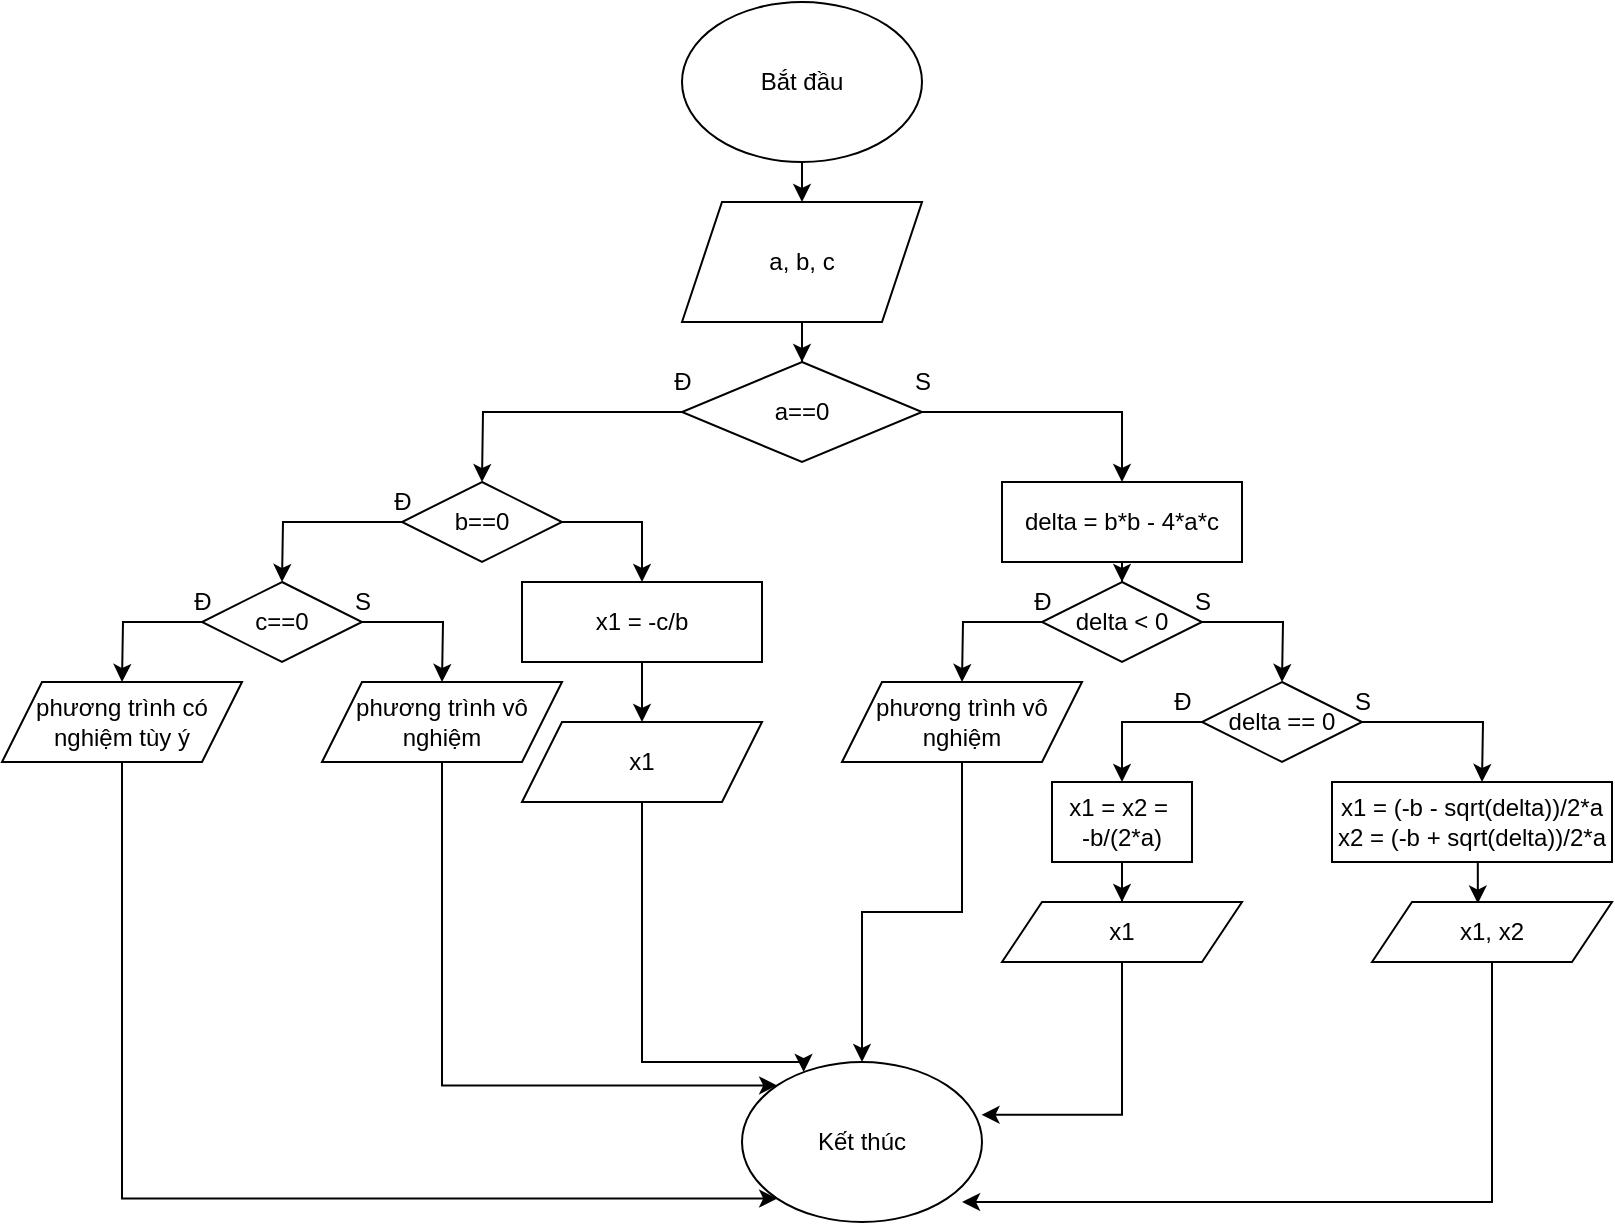 <mxfile version="20.5.0" type="device" pages="8"><diagram id="_1W1f_T6EC3sWQVDXOqD" name="Bài 1"><mxGraphModel dx="1164" dy="512" grid="1" gridSize="10" guides="1" tooltips="1" connect="1" arrows="1" fold="1" page="1" pageScale="1" pageWidth="827" pageHeight="1169" math="0" shadow="0"><root><mxCell id="0"/><mxCell id="1" parent="0"/><mxCell id="drYImadJXK8aubgXjdMp-4" value="" style="edgeStyle=orthogonalEdgeStyle;rounded=0;orthogonalLoop=1;jettySize=auto;html=1;exitX=0.5;exitY=0;exitDx=0;exitDy=0;" parent="1" source="drYImadJXK8aubgXjdMp-5" edge="1"><mxGeometry relative="1" as="geometry"><mxPoint x="400" y="180" as="targetPoint"/><Array as="points"><mxPoint x="400" y="180"/><mxPoint x="490" y="180"/></Array></mxGeometry></mxCell><mxCell id="drYImadJXK8aubgXjdMp-10" style="edgeStyle=orthogonalEdgeStyle;rounded=0;orthogonalLoop=1;jettySize=auto;html=1;exitX=0.5;exitY=1;exitDx=0;exitDy=0;entryX=0.5;entryY=0;entryDx=0;entryDy=0;" parent="1" source="drYImadJXK8aubgXjdMp-2" target="drYImadJXK8aubgXjdMp-5" edge="1"><mxGeometry relative="1" as="geometry"/></mxCell><mxCell id="drYImadJXK8aubgXjdMp-2" value="Bắt đầu" style="ellipse;whiteSpace=wrap;html=1;" parent="1" vertex="1"><mxGeometry x="340" y="80" width="120" height="80" as="geometry"/></mxCell><mxCell id="drYImadJXK8aubgXjdMp-7" value="" style="edgeStyle=orthogonalEdgeStyle;rounded=0;orthogonalLoop=1;jettySize=auto;html=1;" parent="1" source="drYImadJXK8aubgXjdMp-5" target="drYImadJXK8aubgXjdMp-6" edge="1"><mxGeometry relative="1" as="geometry"/></mxCell><mxCell id="drYImadJXK8aubgXjdMp-5" value="a, b, c" style="shape=parallelogram;perimeter=parallelogramPerimeter;whiteSpace=wrap;html=1;fixedSize=1;" parent="1" vertex="1"><mxGeometry x="340" y="180" width="120" height="60" as="geometry"/></mxCell><mxCell id="drYImadJXK8aubgXjdMp-9" value="" style="edgeStyle=orthogonalEdgeStyle;rounded=0;orthogonalLoop=1;jettySize=auto;html=1;" parent="1" source="drYImadJXK8aubgXjdMp-6" edge="1"><mxGeometry relative="1" as="geometry"><mxPoint x="240" y="320" as="targetPoint"/></mxGeometry></mxCell><mxCell id="drYImadJXK8aubgXjdMp-29" style="edgeStyle=orthogonalEdgeStyle;rounded=0;orthogonalLoop=1;jettySize=auto;html=1;" parent="1" source="drYImadJXK8aubgXjdMp-6" edge="1"><mxGeometry relative="1" as="geometry"><mxPoint x="560" y="320" as="targetPoint"/><Array as="points"><mxPoint x="560" y="285"/><mxPoint x="560" y="285"/></Array></mxGeometry></mxCell><mxCell id="drYImadJXK8aubgXjdMp-6" value="a==0" style="rhombus;whiteSpace=wrap;html=1;" parent="1" vertex="1"><mxGeometry x="340" y="260" width="120" height="50" as="geometry"/></mxCell><mxCell id="drYImadJXK8aubgXjdMp-11" value="Đ" style="text;html=1;align=center;verticalAlign=middle;resizable=0;points=[];autosize=1;strokeColor=none;fillColor=none;" parent="1" vertex="1"><mxGeometry x="325" y="255" width="30" height="30" as="geometry"/></mxCell><mxCell id="drYImadJXK8aubgXjdMp-13" style="edgeStyle=orthogonalEdgeStyle;rounded=0;orthogonalLoop=1;jettySize=auto;html=1;" parent="1" source="drYImadJXK8aubgXjdMp-12" edge="1"><mxGeometry relative="1" as="geometry"><mxPoint x="140" y="370" as="targetPoint"/></mxGeometry></mxCell><mxCell id="drYImadJXK8aubgXjdMp-25" style="edgeStyle=orthogonalEdgeStyle;rounded=0;orthogonalLoop=1;jettySize=auto;html=1;exitX=1;exitY=0.5;exitDx=0;exitDy=0;" parent="1" source="drYImadJXK8aubgXjdMp-12" edge="1"><mxGeometry relative="1" as="geometry"><mxPoint x="320" y="370" as="targetPoint"/><Array as="points"><mxPoint x="320" y="340"/></Array></mxGeometry></mxCell><mxCell id="drYImadJXK8aubgXjdMp-12" value="b==0" style="rhombus;whiteSpace=wrap;html=1;" parent="1" vertex="1"><mxGeometry x="200" y="320" width="80" height="40" as="geometry"/></mxCell><mxCell id="drYImadJXK8aubgXjdMp-15" style="edgeStyle=orthogonalEdgeStyle;rounded=0;orthogonalLoop=1;jettySize=auto;html=1;entryX=0.5;entryY=1;entryDx=0;entryDy=0;exitX=0.5;exitY=1;exitDx=0;exitDy=0;" parent="1" source="drYImadJXK8aubgXjdMp-14" target="drYImadJXK8aubgXjdMp-14" edge="1"><mxGeometry relative="1" as="geometry"><mxPoint x="60" y="420" as="targetPoint"/><Array as="points"/></mxGeometry></mxCell><mxCell id="drYImadJXK8aubgXjdMp-17" style="edgeStyle=orthogonalEdgeStyle;rounded=0;orthogonalLoop=1;jettySize=auto;html=1;" parent="1" source="drYImadJXK8aubgXjdMp-14" edge="1"><mxGeometry relative="1" as="geometry"><mxPoint x="60" y="420" as="targetPoint"/></mxGeometry></mxCell><mxCell id="drYImadJXK8aubgXjdMp-22" style="edgeStyle=orthogonalEdgeStyle;rounded=0;orthogonalLoop=1;jettySize=auto;html=1;exitX=1;exitY=0.5;exitDx=0;exitDy=0;" parent="1" source="drYImadJXK8aubgXjdMp-14" edge="1"><mxGeometry relative="1" as="geometry"><mxPoint x="220" y="420" as="targetPoint"/></mxGeometry></mxCell><mxCell id="drYImadJXK8aubgXjdMp-14" value="c==0" style="rhombus;whiteSpace=wrap;html=1;" parent="1" vertex="1"><mxGeometry x="100" y="370" width="80" height="40" as="geometry"/></mxCell><mxCell id="drYImadJXK8aubgXjdMp-18" value="" style="edgeStyle=orthogonalEdgeStyle;rounded=0;orthogonalLoop=1;jettySize=auto;html=1;" parent="1" target="drYImadJXK8aubgXjdMp-14" edge="1"><mxGeometry relative="1" as="geometry"><mxPoint x="140" y="410" as="sourcePoint"/><Array as="points"><mxPoint x="140" y="410"/><mxPoint x="140" y="410"/></Array></mxGeometry></mxCell><mxCell id="drYImadJXK8aubgXjdMp-60" style="edgeStyle=orthogonalEdgeStyle;rounded=0;orthogonalLoop=1;jettySize=auto;html=1;entryX=0;entryY=1;entryDx=0;entryDy=0;" parent="1" source="drYImadJXK8aubgXjdMp-16" target="drYImadJXK8aubgXjdMp-57" edge="1"><mxGeometry relative="1" as="geometry"><mxPoint x="60" y="680" as="targetPoint"/><Array as="points"><mxPoint x="60" y="678"/></Array></mxGeometry></mxCell><mxCell id="drYImadJXK8aubgXjdMp-16" value="phương trình có nghiệm tùy ý" style="shape=parallelogram;perimeter=parallelogramPerimeter;whiteSpace=wrap;html=1;fixedSize=1;direction=west;" parent="1" vertex="1"><mxGeometry y="420" width="120" height="40" as="geometry"/></mxCell><mxCell id="drYImadJXK8aubgXjdMp-19" value="Đ" style="text;html=1;align=center;verticalAlign=middle;resizable=0;points=[];autosize=1;strokeColor=none;fillColor=none;" parent="1" vertex="1"><mxGeometry x="85" y="365" width="30" height="30" as="geometry"/></mxCell><mxCell id="drYImadJXK8aubgXjdMp-20" value="Đ" style="text;html=1;align=center;verticalAlign=middle;resizable=0;points=[];autosize=1;strokeColor=none;fillColor=none;" parent="1" vertex="1"><mxGeometry x="185" y="315" width="30" height="30" as="geometry"/></mxCell><mxCell id="drYImadJXK8aubgXjdMp-21" style="edgeStyle=orthogonalEdgeStyle;rounded=0;orthogonalLoop=1;jettySize=auto;html=1;exitX=0.5;exitY=0;exitDx=0;exitDy=0;" parent="1" source="drYImadJXK8aubgXjdMp-16" target="drYImadJXK8aubgXjdMp-16" edge="1"><mxGeometry relative="1" as="geometry"/></mxCell><mxCell id="drYImadJXK8aubgXjdMp-59" style="edgeStyle=orthogonalEdgeStyle;rounded=0;orthogonalLoop=1;jettySize=auto;html=1;entryX=0;entryY=0;entryDx=0;entryDy=0;" parent="1" source="drYImadJXK8aubgXjdMp-23" target="drYImadJXK8aubgXjdMp-57" edge="1"><mxGeometry relative="1" as="geometry"><mxPoint x="220" y="620" as="targetPoint"/><Array as="points"><mxPoint x="220" y="622"/></Array></mxGeometry></mxCell><mxCell id="drYImadJXK8aubgXjdMp-23" value="phương trình vô nghiệm" style="shape=parallelogram;perimeter=parallelogramPerimeter;whiteSpace=wrap;html=1;fixedSize=1;" parent="1" vertex="1"><mxGeometry x="160" y="420" width="120" height="40" as="geometry"/></mxCell><mxCell id="drYImadJXK8aubgXjdMp-24" value="S" style="text;html=1;align=center;verticalAlign=middle;resizable=0;points=[];autosize=1;strokeColor=none;fillColor=none;" parent="1" vertex="1"><mxGeometry x="165" y="365" width="30" height="30" as="geometry"/></mxCell><mxCell id="drYImadJXK8aubgXjdMp-27" style="edgeStyle=orthogonalEdgeStyle;rounded=0;orthogonalLoop=1;jettySize=auto;html=1;" parent="1" source="drYImadJXK8aubgXjdMp-26" edge="1"><mxGeometry relative="1" as="geometry"><mxPoint x="320" y="440" as="targetPoint"/></mxGeometry></mxCell><mxCell id="drYImadJXK8aubgXjdMp-26" value="x1 = -c/b" style="rounded=0;whiteSpace=wrap;html=1;" parent="1" vertex="1"><mxGeometry x="260" y="370" width="120" height="40" as="geometry"/></mxCell><mxCell id="drYImadJXK8aubgXjdMp-61" style="edgeStyle=orthogonalEdgeStyle;rounded=0;orthogonalLoop=1;jettySize=auto;html=1;entryX=0.257;entryY=0.062;entryDx=0;entryDy=0;entryPerimeter=0;" parent="1" source="drYImadJXK8aubgXjdMp-28" target="drYImadJXK8aubgXjdMp-57" edge="1"><mxGeometry relative="1" as="geometry"><mxPoint x="390" y="610" as="targetPoint"/><Array as="points"><mxPoint x="320" y="610"/><mxPoint x="401" y="610"/></Array></mxGeometry></mxCell><mxCell id="drYImadJXK8aubgXjdMp-28" value="x1" style="shape=parallelogram;perimeter=parallelogramPerimeter;whiteSpace=wrap;html=1;fixedSize=1;" parent="1" vertex="1"><mxGeometry x="260" y="440" width="120" height="40" as="geometry"/></mxCell><mxCell id="drYImadJXK8aubgXjdMp-32" style="edgeStyle=orthogonalEdgeStyle;rounded=0;orthogonalLoop=1;jettySize=auto;html=1;" parent="1" source="drYImadJXK8aubgXjdMp-31" target="drYImadJXK8aubgXjdMp-33" edge="1"><mxGeometry relative="1" as="geometry"><mxPoint x="560" y="380" as="targetPoint"/></mxGeometry></mxCell><mxCell id="drYImadJXK8aubgXjdMp-31" value="delta = b*b - 4*a*c" style="rounded=0;whiteSpace=wrap;html=1;" parent="1" vertex="1"><mxGeometry x="500" y="320" width="120" height="40" as="geometry"/></mxCell><mxCell id="drYImadJXK8aubgXjdMp-34" style="edgeStyle=orthogonalEdgeStyle;rounded=0;orthogonalLoop=1;jettySize=auto;html=1;" parent="1" source="drYImadJXK8aubgXjdMp-33" edge="1"><mxGeometry relative="1" as="geometry"><mxPoint x="480" y="420" as="targetPoint"/></mxGeometry></mxCell><mxCell id="drYImadJXK8aubgXjdMp-39" style="edgeStyle=orthogonalEdgeStyle;rounded=0;orthogonalLoop=1;jettySize=auto;html=1;" parent="1" source="drYImadJXK8aubgXjdMp-33" edge="1"><mxGeometry relative="1" as="geometry"><mxPoint x="640" y="420" as="targetPoint"/></mxGeometry></mxCell><mxCell id="drYImadJXK8aubgXjdMp-33" value="delta &amp;lt; 0" style="rhombus;whiteSpace=wrap;html=1;" parent="1" vertex="1"><mxGeometry x="520" y="370" width="80" height="40" as="geometry"/></mxCell><mxCell id="drYImadJXK8aubgXjdMp-36" value="S" style="text;html=1;align=center;verticalAlign=middle;resizable=0;points=[];autosize=1;strokeColor=none;fillColor=none;" parent="1" vertex="1"><mxGeometry x="445" y="255" width="30" height="30" as="geometry"/></mxCell><mxCell id="drYImadJXK8aubgXjdMp-37" value="Đ" style="text;html=1;align=center;verticalAlign=middle;resizable=0;points=[];autosize=1;strokeColor=none;fillColor=none;" parent="1" vertex="1"><mxGeometry x="505" y="365" width="30" height="30" as="geometry"/></mxCell><mxCell id="drYImadJXK8aubgXjdMp-62" style="edgeStyle=orthogonalEdgeStyle;rounded=0;orthogonalLoop=1;jettySize=auto;html=1;" parent="1" source="drYImadJXK8aubgXjdMp-38" target="drYImadJXK8aubgXjdMp-57" edge="1"><mxGeometry relative="1" as="geometry"/></mxCell><mxCell id="drYImadJXK8aubgXjdMp-38" value="phương trình vô nghiệm" style="shape=parallelogram;perimeter=parallelogramPerimeter;whiteSpace=wrap;html=1;fixedSize=1;" parent="1" vertex="1"><mxGeometry x="420" y="420" width="120" height="40" as="geometry"/></mxCell><mxCell id="drYImadJXK8aubgXjdMp-40" value="S" style="text;html=1;align=center;verticalAlign=middle;resizable=0;points=[];autosize=1;strokeColor=none;fillColor=none;" parent="1" vertex="1"><mxGeometry x="585" y="365" width="30" height="30" as="geometry"/></mxCell><mxCell id="drYImadJXK8aubgXjdMp-42" style="edgeStyle=orthogonalEdgeStyle;rounded=0;orthogonalLoop=1;jettySize=auto;html=1;" parent="1" source="drYImadJXK8aubgXjdMp-41" target="drYImadJXK8aubgXjdMp-44" edge="1"><mxGeometry relative="1" as="geometry"><mxPoint x="560" y="470" as="targetPoint"/></mxGeometry></mxCell><mxCell id="drYImadJXK8aubgXjdMp-45" style="edgeStyle=orthogonalEdgeStyle;rounded=0;orthogonalLoop=1;jettySize=auto;html=1;entryX=0.5;entryY=0;entryDx=0;entryDy=0;" parent="1" source="drYImadJXK8aubgXjdMp-41" edge="1"><mxGeometry relative="1" as="geometry"><mxPoint x="740" y="470" as="targetPoint"/></mxGeometry></mxCell><mxCell id="drYImadJXK8aubgXjdMp-41" value="delta == 0" style="rhombus;whiteSpace=wrap;html=1;" parent="1" vertex="1"><mxGeometry x="600" y="420" width="80" height="40" as="geometry"/></mxCell><mxCell id="drYImadJXK8aubgXjdMp-43" value="Đ" style="text;html=1;align=center;verticalAlign=middle;resizable=0;points=[];autosize=1;strokeColor=none;fillColor=none;" parent="1" vertex="1"><mxGeometry x="575" y="415" width="30" height="30" as="geometry"/></mxCell><mxCell id="drYImadJXK8aubgXjdMp-46" style="edgeStyle=orthogonalEdgeStyle;rounded=0;orthogonalLoop=1;jettySize=auto;html=1;" parent="1" source="drYImadJXK8aubgXjdMp-44" target="drYImadJXK8aubgXjdMp-47" edge="1"><mxGeometry relative="1" as="geometry"><mxPoint x="560" y="540" as="targetPoint"/></mxGeometry></mxCell><mxCell id="drYImadJXK8aubgXjdMp-44" value="&amp;nbsp; x1 = x2 =&amp;nbsp; &amp;nbsp; -b/(2*a)" style="rounded=0;whiteSpace=wrap;html=1;" parent="1" vertex="1"><mxGeometry x="525" y="470" width="70" height="40" as="geometry"/></mxCell><mxCell id="drYImadJXK8aubgXjdMp-63" style="edgeStyle=orthogonalEdgeStyle;rounded=0;orthogonalLoop=1;jettySize=auto;html=1;entryX=0.998;entryY=0.33;entryDx=0;entryDy=0;entryPerimeter=0;" parent="1" source="drYImadJXK8aubgXjdMp-47" target="drYImadJXK8aubgXjdMp-57" edge="1"><mxGeometry relative="1" as="geometry"><mxPoint x="560" y="660" as="targetPoint"/><Array as="points"><mxPoint x="560" y="636"/></Array></mxGeometry></mxCell><mxCell id="drYImadJXK8aubgXjdMp-47" value="x1" style="shape=parallelogram;perimeter=parallelogramPerimeter;whiteSpace=wrap;html=1;fixedSize=1;" parent="1" vertex="1"><mxGeometry x="500" y="530" width="120" height="30" as="geometry"/></mxCell><mxCell id="drYImadJXK8aubgXjdMp-48" value="S" style="text;html=1;align=center;verticalAlign=middle;resizable=0;points=[];autosize=1;strokeColor=none;fillColor=none;" parent="1" vertex="1"><mxGeometry x="665" y="415" width="30" height="30" as="geometry"/></mxCell><mxCell id="drYImadJXK8aubgXjdMp-56" style="edgeStyle=orthogonalEdgeStyle;rounded=0;orthogonalLoop=1;jettySize=auto;html=1;exitX=0.5;exitY=1;exitDx=0;exitDy=0;entryX=0.441;entryY=0.026;entryDx=0;entryDy=0;entryPerimeter=0;" parent="1" source="drYImadJXK8aubgXjdMp-51" target="drYImadJXK8aubgXjdMp-55" edge="1"><mxGeometry relative="1" as="geometry"/></mxCell><mxCell id="drYImadJXK8aubgXjdMp-51" value="x1 = (-b - sqrt(delta))/2*a&lt;br&gt;x2 = (-b + sqrt(delta))/2*a" style="rounded=0;whiteSpace=wrap;html=1;" parent="1" vertex="1"><mxGeometry x="665" y="470" width="140" height="40" as="geometry"/></mxCell><mxCell id="drYImadJXK8aubgXjdMp-64" style="edgeStyle=orthogonalEdgeStyle;rounded=0;orthogonalLoop=1;jettySize=auto;html=1;entryX=0.917;entryY=0.875;entryDx=0;entryDy=0;entryPerimeter=0;" parent="1" source="drYImadJXK8aubgXjdMp-55" target="drYImadJXK8aubgXjdMp-57" edge="1"><mxGeometry relative="1" as="geometry"><mxPoint x="745" y="700" as="targetPoint"/><Array as="points"><mxPoint x="745" y="680"/></Array></mxGeometry></mxCell><mxCell id="drYImadJXK8aubgXjdMp-55" value="x1, x2" style="shape=parallelogram;perimeter=parallelogramPerimeter;whiteSpace=wrap;html=1;fixedSize=1;" parent="1" vertex="1"><mxGeometry x="685" y="530" width="120" height="30" as="geometry"/></mxCell><mxCell id="drYImadJXK8aubgXjdMp-57" value="Kết thúc" style="ellipse;whiteSpace=wrap;html=1;" parent="1" vertex="1"><mxGeometry x="370" y="610" width="120" height="80" as="geometry"/></mxCell></root></mxGraphModel></diagram><diagram id="kiTk3RdpAhMxxXZhI-2L" name="Bài 2"><mxGraphModel dx="1225" dy="539" grid="1" gridSize="10" guides="1" tooltips="1" connect="1" arrows="1" fold="1" page="1" pageScale="1" pageWidth="827" pageHeight="1169" math="0" shadow="0"><root><mxCell id="0"/><mxCell id="1" parent="0"/><mxCell id="hl9ivEfNOOgn1-WUZAyS-1" style="edgeStyle=orthogonalEdgeStyle;rounded=0;orthogonalLoop=1;jettySize=auto;html=1;exitX=0.5;exitY=1;exitDx=0;exitDy=0;" edge="1" parent="1" source="ruPDOT2jrwg8UC2rGO15-1" target="hl9ivEfNOOgn1-WUZAyS-2"><mxGeometry relative="1" as="geometry"><mxPoint x="420" y="120" as="targetPoint"/></mxGeometry></mxCell><mxCell id="ruPDOT2jrwg8UC2rGO15-1" value="Bắt đầu" style="ellipse;whiteSpace=wrap;html=1;" vertex="1" parent="1"><mxGeometry x="360" width="120" height="80" as="geometry"/></mxCell><mxCell id="L5WTyAcNv7pHoPlj5f1m-2" style="edgeStyle=orthogonalEdgeStyle;rounded=0;orthogonalLoop=1;jettySize=auto;html=1;exitX=0.5;exitY=1;exitDx=0;exitDy=0;entryX=0.5;entryY=0;entryDx=0;entryDy=0;" edge="1" parent="1" source="hl9ivEfNOOgn1-WUZAyS-2" target="L5WTyAcNv7pHoPlj5f1m-1"><mxGeometry relative="1" as="geometry"/></mxCell><mxCell id="hl9ivEfNOOgn1-WUZAyS-2" value="n" style="shape=parallelogram;perimeter=parallelogramPerimeter;whiteSpace=wrap;html=1;fixedSize=1;" vertex="1" parent="1"><mxGeometry x="360" y="100" width="120" height="40" as="geometry"/></mxCell><mxCell id="L5WTyAcNv7pHoPlj5f1m-5" style="edgeStyle=orthogonalEdgeStyle;rounded=0;orthogonalLoop=1;jettySize=auto;html=1;exitX=0.5;exitY=1;exitDx=0;exitDy=0;entryX=0.5;entryY=0;entryDx=0;entryDy=0;" edge="1" parent="1" source="L5WTyAcNv7pHoPlj5f1m-1" target="L5WTyAcNv7pHoPlj5f1m-4"><mxGeometry relative="1" as="geometry"/></mxCell><mxCell id="L5WTyAcNv7pHoPlj5f1m-1" value="sum = 0" style="rounded=0;whiteSpace=wrap;html=1;" vertex="1" parent="1"><mxGeometry x="360" y="160" width="120" height="40" as="geometry"/></mxCell><mxCell id="L5WTyAcNv7pHoPlj5f1m-3" style="edgeStyle=orthogonalEdgeStyle;rounded=0;orthogonalLoop=1;jettySize=auto;html=1;exitX=0.5;exitY=1;exitDx=0;exitDy=0;" edge="1" parent="1" source="L5WTyAcNv7pHoPlj5f1m-1" target="L5WTyAcNv7pHoPlj5f1m-1"><mxGeometry relative="1" as="geometry"/></mxCell><mxCell id="L5WTyAcNv7pHoPlj5f1m-7" style="edgeStyle=orthogonalEdgeStyle;rounded=0;orthogonalLoop=1;jettySize=auto;html=1;exitX=0.5;exitY=1;exitDx=0;exitDy=0;entryX=0.5;entryY=0;entryDx=0;entryDy=0;" edge="1" parent="1" source="L5WTyAcNv7pHoPlj5f1m-4" target="L5WTyAcNv7pHoPlj5f1m-6"><mxGeometry relative="1" as="geometry"/></mxCell><mxCell id="L5WTyAcNv7pHoPlj5f1m-4" value="i = 1" style="rounded=0;whiteSpace=wrap;html=1;" vertex="1" parent="1"><mxGeometry x="360" y="220" width="120" height="40" as="geometry"/></mxCell><mxCell id="L5WTyAcNv7pHoPlj5f1m-9" style="edgeStyle=orthogonalEdgeStyle;rounded=0;orthogonalLoop=1;jettySize=auto;html=1;exitX=0.5;exitY=1;exitDx=0;exitDy=0;" edge="1" parent="1" source="L5WTyAcNv7pHoPlj5f1m-6" target="L5WTyAcNv7pHoPlj5f1m-8"><mxGeometry relative="1" as="geometry"/></mxCell><mxCell id="L5WTyAcNv7pHoPlj5f1m-15" style="edgeStyle=orthogonalEdgeStyle;rounded=0;orthogonalLoop=1;jettySize=auto;html=1;exitX=1;exitY=0.5;exitDx=0;exitDy=0;" edge="1" parent="1" source="L5WTyAcNv7pHoPlj5f1m-6" target="L5WTyAcNv7pHoPlj5f1m-16"><mxGeometry relative="1" as="geometry"><mxPoint x="560" y="320" as="targetPoint"/></mxGeometry></mxCell><mxCell id="L5WTyAcNv7pHoPlj5f1m-6" value="i &amp;lt;= n" style="rhombus;whiteSpace=wrap;html=1;" vertex="1" parent="1"><mxGeometry x="360" y="290" width="120" height="60" as="geometry"/></mxCell><mxCell id="L5WTyAcNv7pHoPlj5f1m-11" style="edgeStyle=orthogonalEdgeStyle;rounded=0;orthogonalLoop=1;jettySize=auto;html=1;exitX=0.5;exitY=1;exitDx=0;exitDy=0;entryX=0.5;entryY=0;entryDx=0;entryDy=0;" edge="1" parent="1" source="L5WTyAcNv7pHoPlj5f1m-8" target="L5WTyAcNv7pHoPlj5f1m-10"><mxGeometry relative="1" as="geometry"/></mxCell><mxCell id="L5WTyAcNv7pHoPlj5f1m-12" style="edgeStyle=orthogonalEdgeStyle;rounded=0;orthogonalLoop=1;jettySize=auto;html=1;exitX=0;exitY=0.5;exitDx=0;exitDy=0;" edge="1" parent="1" source="L5WTyAcNv7pHoPlj5f1m-8"><mxGeometry relative="1" as="geometry"><mxPoint x="420" y="280" as="targetPoint"/><Array as="points"><mxPoint x="320" y="400"/></Array></mxGeometry></mxCell><mxCell id="L5WTyAcNv7pHoPlj5f1m-8" value="i = i + 1" style="rounded=0;whiteSpace=wrap;html=1;" vertex="1" parent="1"><mxGeometry x="360" y="380" width="120" height="40" as="geometry"/></mxCell><mxCell id="L5WTyAcNv7pHoPlj5f1m-14" style="edgeStyle=orthogonalEdgeStyle;rounded=0;orthogonalLoop=1;jettySize=auto;html=1;exitX=0;exitY=0.5;exitDx=0;exitDy=0;" edge="1" parent="1" source="L5WTyAcNv7pHoPlj5f1m-10"><mxGeometry relative="1" as="geometry"><mxPoint x="420" y="270" as="targetPoint"/><Array as="points"><mxPoint x="300" y="460"/></Array></mxGeometry></mxCell><mxCell id="L5WTyAcNv7pHoPlj5f1m-10" value="sum = sum + i" style="rounded=0;whiteSpace=wrap;html=1;" vertex="1" parent="1"><mxGeometry x="360" y="440" width="120" height="40" as="geometry"/></mxCell><mxCell id="L5WTyAcNv7pHoPlj5f1m-13" value="Đ" style="text;html=1;align=center;verticalAlign=middle;resizable=0;points=[];autosize=1;strokeColor=none;fillColor=none;" vertex="1" parent="1"><mxGeometry x="399" y="340" width="30" height="30" as="geometry"/></mxCell><mxCell id="L5WTyAcNv7pHoPlj5f1m-18" style="edgeStyle=orthogonalEdgeStyle;rounded=0;orthogonalLoop=1;jettySize=auto;html=1;exitX=0.5;exitY=1;exitDx=0;exitDy=0;" edge="1" parent="1" source="L5WTyAcNv7pHoPlj5f1m-16" target="L5WTyAcNv7pHoPlj5f1m-19"><mxGeometry relative="1" as="geometry"><mxPoint x="600" y="380" as="targetPoint"/></mxGeometry></mxCell><mxCell id="L5WTyAcNv7pHoPlj5f1m-16" value="sum" style="rounded=0;whiteSpace=wrap;html=1;" vertex="1" parent="1"><mxGeometry x="540" y="300" width="120" height="40" as="geometry"/></mxCell><mxCell id="L5WTyAcNv7pHoPlj5f1m-17" value="S" style="text;html=1;align=center;verticalAlign=middle;resizable=0;points=[];autosize=1;strokeColor=none;fillColor=none;" vertex="1" parent="1"><mxGeometry x="465" y="295" width="30" height="30" as="geometry"/></mxCell><mxCell id="L5WTyAcNv7pHoPlj5f1m-19" value="Kết thúc" style="ellipse;whiteSpace=wrap;html=1;" vertex="1" parent="1"><mxGeometry x="540" y="380" width="120" height="80" as="geometry"/></mxCell></root></mxGraphModel></diagram><diagram id="PkXN-d4YR9gHAbpeCeQE" name="Bài 3"><mxGraphModel dx="1164" dy="512" grid="1" gridSize="10" guides="1" tooltips="1" connect="1" arrows="1" fold="1" page="1" pageScale="1" pageWidth="827" pageHeight="1169" math="0" shadow="0"><root><mxCell id="0"/><mxCell id="1" parent="0"/><mxCell id="JYa-JXZCnaISUVU743of-1" style="edgeStyle=orthogonalEdgeStyle;rounded=0;orthogonalLoop=1;jettySize=auto;html=1;exitX=0.5;exitY=1;exitDx=0;exitDy=0;" edge="1" parent="1" target="JYa-JXZCnaISUVU743of-3"><mxGeometry relative="1" as="geometry"><mxPoint x="430" y="130" as="targetPoint"/><mxPoint x="430" y="90" as="sourcePoint"/></mxGeometry></mxCell><mxCell id="JYa-JXZCnaISUVU743of-2" style="edgeStyle=orthogonalEdgeStyle;rounded=0;orthogonalLoop=1;jettySize=auto;html=1;exitX=0.5;exitY=1;exitDx=0;exitDy=0;entryX=0.5;entryY=0;entryDx=0;entryDy=0;" edge="1" parent="1" source="JYa-JXZCnaISUVU743of-3" target="JYa-JXZCnaISUVU743of-5"><mxGeometry relative="1" as="geometry"/></mxCell><mxCell id="JYa-JXZCnaISUVU743of-3" value="n" style="shape=parallelogram;perimeter=parallelogramPerimeter;whiteSpace=wrap;html=1;fixedSize=1;" vertex="1" parent="1"><mxGeometry x="370" y="110" width="120" height="40" as="geometry"/></mxCell><mxCell id="JYa-JXZCnaISUVU743of-4" style="edgeStyle=orthogonalEdgeStyle;rounded=0;orthogonalLoop=1;jettySize=auto;html=1;exitX=0.5;exitY=1;exitDx=0;exitDy=0;entryX=0.5;entryY=0;entryDx=0;entryDy=0;" edge="1" parent="1" source="JYa-JXZCnaISUVU743of-5" target="JYa-JXZCnaISUVU743of-8"><mxGeometry relative="1" as="geometry"/></mxCell><mxCell id="JYa-JXZCnaISUVU743of-5" value="sum = 0" style="rounded=0;whiteSpace=wrap;html=1;" vertex="1" parent="1"><mxGeometry x="370" y="170" width="120" height="40" as="geometry"/></mxCell><mxCell id="JYa-JXZCnaISUVU743of-6" style="edgeStyle=orthogonalEdgeStyle;rounded=0;orthogonalLoop=1;jettySize=auto;html=1;exitX=0.5;exitY=1;exitDx=0;exitDy=0;" edge="1" parent="1" source="JYa-JXZCnaISUVU743of-5" target="JYa-JXZCnaISUVU743of-5"><mxGeometry relative="1" as="geometry"/></mxCell><mxCell id="JYa-JXZCnaISUVU743of-7" style="edgeStyle=orthogonalEdgeStyle;rounded=0;orthogonalLoop=1;jettySize=auto;html=1;exitX=0.5;exitY=1;exitDx=0;exitDy=0;entryX=0.5;entryY=0;entryDx=0;entryDy=0;" edge="1" parent="1" source="JYa-JXZCnaISUVU743of-8" target="JYa-JXZCnaISUVU743of-11"><mxGeometry relative="1" as="geometry"/></mxCell><mxCell id="JYa-JXZCnaISUVU743of-8" value="i = 1" style="rounded=0;whiteSpace=wrap;html=1;" vertex="1" parent="1"><mxGeometry x="370" y="230" width="120" height="40" as="geometry"/></mxCell><mxCell id="JYa-JXZCnaISUVU743of-9" style="edgeStyle=orthogonalEdgeStyle;rounded=0;orthogonalLoop=1;jettySize=auto;html=1;exitX=0.5;exitY=1;exitDx=0;exitDy=0;" edge="1" parent="1" source="JYa-JXZCnaISUVU743of-11" target="JYa-JXZCnaISUVU743of-14"><mxGeometry relative="1" as="geometry"/></mxCell><mxCell id="JYa-JXZCnaISUVU743of-10" style="edgeStyle=orthogonalEdgeStyle;rounded=0;orthogonalLoop=1;jettySize=auto;html=1;exitX=1;exitY=0.5;exitDx=0;exitDy=0;" edge="1" parent="1" source="JYa-JXZCnaISUVU743of-11" target="JYa-JXZCnaISUVU743of-18"><mxGeometry relative="1" as="geometry"><mxPoint x="570" y="330" as="targetPoint"/></mxGeometry></mxCell><mxCell id="JYa-JXZCnaISUVU743of-11" value="i &amp;lt;= n" style="rhombus;whiteSpace=wrap;html=1;" vertex="1" parent="1"><mxGeometry x="370" y="300" width="120" height="60" as="geometry"/></mxCell><mxCell id="JYa-JXZCnaISUVU743of-12" style="edgeStyle=orthogonalEdgeStyle;rounded=0;orthogonalLoop=1;jettySize=auto;html=1;exitX=0.5;exitY=1;exitDx=0;exitDy=0;entryX=0.5;entryY=0;entryDx=0;entryDy=0;" edge="1" parent="1" source="JYa-JXZCnaISUVU743of-14"><mxGeometry relative="1" as="geometry"><mxPoint x="430" y="450" as="targetPoint"/></mxGeometry></mxCell><mxCell id="JYa-JXZCnaISUVU743of-13" style="edgeStyle=orthogonalEdgeStyle;rounded=0;orthogonalLoop=1;jettySize=auto;html=1;exitX=0;exitY=0.5;exitDx=0;exitDy=0;" edge="1" parent="1" source="JYa-JXZCnaISUVU743of-14"><mxGeometry relative="1" as="geometry"><mxPoint x="430" y="290" as="targetPoint"/><Array as="points"><mxPoint x="330" y="410"/></Array></mxGeometry></mxCell><mxCell id="JYa-JXZCnaISUVU743of-14" value="i = i + 1" style="rounded=0;whiteSpace=wrap;html=1;" vertex="1" parent="1"><mxGeometry x="370" y="390" width="120" height="40" as="geometry"/></mxCell><mxCell id="JYa-JXZCnaISUVU743of-15" style="edgeStyle=orthogonalEdgeStyle;rounded=0;orthogonalLoop=1;jettySize=auto;html=1;exitX=0;exitY=0.5;exitDx=0;exitDy=0;" edge="1" parent="1"><mxGeometry relative="1" as="geometry"><mxPoint x="430" y="280" as="targetPoint"/><mxPoint x="370" y="470" as="sourcePoint"/><Array as="points"><mxPoint x="310" y="470"/></Array></mxGeometry></mxCell><mxCell id="JYa-JXZCnaISUVU743of-16" value="Đ" style="text;html=1;align=center;verticalAlign=middle;resizable=0;points=[];autosize=1;strokeColor=none;fillColor=none;" vertex="1" parent="1"><mxGeometry x="409" y="350" width="30" height="30" as="geometry"/></mxCell><mxCell id="JYa-JXZCnaISUVU743of-17" style="edgeStyle=orthogonalEdgeStyle;rounded=0;orthogonalLoop=1;jettySize=auto;html=1;exitX=0.5;exitY=1;exitDx=0;exitDy=0;" edge="1" parent="1" source="JYa-JXZCnaISUVU743of-18" target="JYa-JXZCnaISUVU743of-20"><mxGeometry relative="1" as="geometry"><mxPoint x="610" y="390" as="targetPoint"/></mxGeometry></mxCell><mxCell id="JYa-JXZCnaISUVU743of-18" value="sum" style="rounded=0;whiteSpace=wrap;html=1;" vertex="1" parent="1"><mxGeometry x="550" y="310" width="120" height="40" as="geometry"/></mxCell><mxCell id="JYa-JXZCnaISUVU743of-19" value="S" style="text;html=1;align=center;verticalAlign=middle;resizable=0;points=[];autosize=1;strokeColor=none;fillColor=none;" vertex="1" parent="1"><mxGeometry x="475" y="305" width="30" height="30" as="geometry"/></mxCell><mxCell id="JYa-JXZCnaISUVU743of-20" value="Kết thúc" style="ellipse;whiteSpace=wrap;html=1;" vertex="1" parent="1"><mxGeometry x="550" y="390" width="120" height="80" as="geometry"/></mxCell><mxCell id="JYa-JXZCnaISUVU743of-21" value="Bắt đầu" style="ellipse;whiteSpace=wrap;html=1;" vertex="1" parent="1"><mxGeometry x="370" width="120" height="80" as="geometry"/></mxCell><mxCell id="JYa-JXZCnaISUVU743of-22" value="sum = sum + i*i" style="rounded=0;whiteSpace=wrap;html=1;" vertex="1" parent="1"><mxGeometry x="370" y="450" width="120" height="40" as="geometry"/></mxCell></root></mxGraphModel></diagram><diagram id="loXQoAHopSnk6_vQo9aX" name="Bài 4"><mxGraphModel dx="1369" dy="602" grid="1" gridSize="10" guides="1" tooltips="1" connect="1" arrows="1" fold="1" page="1" pageScale="1" pageWidth="827" pageHeight="1169" math="0" shadow="0"><root><mxCell id="0"/><mxCell id="1" parent="0"/><mxCell id="SjVfcwJ2b_gRrwZc4Yi4-22" style="edgeStyle=orthogonalEdgeStyle;rounded=0;orthogonalLoop=1;jettySize=auto;html=1;exitX=0.5;exitY=1;exitDx=0;exitDy=0;" parent="1" target="SjVfcwJ2b_gRrwZc4Yi4-24" edge="1"><mxGeometry relative="1" as="geometry"><mxPoint x="430" y="130" as="targetPoint"/><mxPoint x="430" y="90" as="sourcePoint"/></mxGeometry></mxCell><mxCell id="SjVfcwJ2b_gRrwZc4Yi4-23" style="edgeStyle=orthogonalEdgeStyle;rounded=0;orthogonalLoop=1;jettySize=auto;html=1;exitX=0.5;exitY=1;exitDx=0;exitDy=0;entryX=0.5;entryY=0;entryDx=0;entryDy=0;" parent="1" source="SjVfcwJ2b_gRrwZc4Yi4-24" target="SjVfcwJ2b_gRrwZc4Yi4-26" edge="1"><mxGeometry relative="1" as="geometry"/></mxCell><mxCell id="SjVfcwJ2b_gRrwZc4Yi4-24" value="n" style="shape=parallelogram;perimeter=parallelogramPerimeter;whiteSpace=wrap;html=1;fixedSize=1;" parent="1" vertex="1"><mxGeometry x="370" y="100" width="120" height="40" as="geometry"/></mxCell><mxCell id="SjVfcwJ2b_gRrwZc4Yi4-25" style="edgeStyle=orthogonalEdgeStyle;rounded=0;orthogonalLoop=1;jettySize=auto;html=1;exitX=0.5;exitY=1;exitDx=0;exitDy=0;entryX=0.5;entryY=0;entryDx=0;entryDy=0;" parent="1" source="SjVfcwJ2b_gRrwZc4Yi4-26" target="SjVfcwJ2b_gRrwZc4Yi4-29" edge="1"><mxGeometry relative="1" as="geometry"/></mxCell><mxCell id="SjVfcwJ2b_gRrwZc4Yi4-26" value="sum = 1" style="rounded=0;whiteSpace=wrap;html=1;" parent="1" vertex="1"><mxGeometry x="370" y="160" width="120" height="40" as="geometry"/></mxCell><mxCell id="SjVfcwJ2b_gRrwZc4Yi4-27" style="edgeStyle=orthogonalEdgeStyle;rounded=0;orthogonalLoop=1;jettySize=auto;html=1;exitX=0.5;exitY=1;exitDx=0;exitDy=0;" parent="1" source="SjVfcwJ2b_gRrwZc4Yi4-26" target="SjVfcwJ2b_gRrwZc4Yi4-26" edge="1"><mxGeometry relative="1" as="geometry"/></mxCell><mxCell id="SjVfcwJ2b_gRrwZc4Yi4-28" style="edgeStyle=orthogonalEdgeStyle;rounded=0;orthogonalLoop=1;jettySize=auto;html=1;exitX=0.5;exitY=1;exitDx=0;exitDy=0;entryX=0.5;entryY=0;entryDx=0;entryDy=0;" parent="1" source="SjVfcwJ2b_gRrwZc4Yi4-29" target="SjVfcwJ2b_gRrwZc4Yi4-32" edge="1"><mxGeometry relative="1" as="geometry"/></mxCell><mxCell id="SjVfcwJ2b_gRrwZc4Yi4-29" value="i = 1" style="rounded=0;whiteSpace=wrap;html=1;" parent="1" vertex="1"><mxGeometry x="370" y="220" width="120" height="40" as="geometry"/></mxCell><mxCell id="SjVfcwJ2b_gRrwZc4Yi4-30" style="edgeStyle=orthogonalEdgeStyle;rounded=0;orthogonalLoop=1;jettySize=auto;html=1;exitX=0.5;exitY=1;exitDx=0;exitDy=0;" parent="1" source="SjVfcwJ2b_gRrwZc4Yi4-32" target="SjVfcwJ2b_gRrwZc4Yi4-35" edge="1"><mxGeometry relative="1" as="geometry"/></mxCell><mxCell id="SjVfcwJ2b_gRrwZc4Yi4-31" style="edgeStyle=orthogonalEdgeStyle;rounded=0;orthogonalLoop=1;jettySize=auto;html=1;exitX=1;exitY=0.5;exitDx=0;exitDy=0;" parent="1" source="SjVfcwJ2b_gRrwZc4Yi4-32" target="SjVfcwJ2b_gRrwZc4Yi4-39" edge="1"><mxGeometry relative="1" as="geometry"><mxPoint x="570" y="330" as="targetPoint"/></mxGeometry></mxCell><mxCell id="SjVfcwJ2b_gRrwZc4Yi4-32" value="i &amp;lt;= n" style="rhombus;whiteSpace=wrap;html=1;" parent="1" vertex="1"><mxGeometry x="370" y="300" width="120" height="60" as="geometry"/></mxCell><mxCell id="SjVfcwJ2b_gRrwZc4Yi4-33" style="edgeStyle=orthogonalEdgeStyle;rounded=0;orthogonalLoop=1;jettySize=auto;html=1;exitX=0.5;exitY=1;exitDx=0;exitDy=0;entryX=0.5;entryY=0;entryDx=0;entryDy=0;" parent="1" source="SjVfcwJ2b_gRrwZc4Yi4-35" edge="1"><mxGeometry relative="1" as="geometry"><mxPoint x="430" y="450" as="targetPoint"/></mxGeometry></mxCell><mxCell id="SjVfcwJ2b_gRrwZc4Yi4-34" style="edgeStyle=orthogonalEdgeStyle;rounded=0;orthogonalLoop=1;jettySize=auto;html=1;exitX=0;exitY=0.5;exitDx=0;exitDy=0;" parent="1" source="SjVfcwJ2b_gRrwZc4Yi4-35" edge="1"><mxGeometry relative="1" as="geometry"><mxPoint x="430" y="290" as="targetPoint"/><Array as="points"><mxPoint x="330" y="410"/></Array></mxGeometry></mxCell><mxCell id="SjVfcwJ2b_gRrwZc4Yi4-35" value="i = i + 1" style="rounded=0;whiteSpace=wrap;html=1;" parent="1" vertex="1"><mxGeometry x="370" y="390" width="120" height="40" as="geometry"/></mxCell><mxCell id="SjVfcwJ2b_gRrwZc4Yi4-36" style="edgeStyle=orthogonalEdgeStyle;rounded=0;orthogonalLoop=1;jettySize=auto;html=1;exitX=0;exitY=0.5;exitDx=0;exitDy=0;" parent="1" edge="1"><mxGeometry relative="1" as="geometry"><mxPoint x="430" y="280" as="targetPoint"/><mxPoint x="370" y="470" as="sourcePoint"/><Array as="points"><mxPoint x="310" y="470"/></Array></mxGeometry></mxCell><mxCell id="SjVfcwJ2b_gRrwZc4Yi4-37" value="Đ" style="text;html=1;align=center;verticalAlign=middle;resizable=0;points=[];autosize=1;strokeColor=none;fillColor=none;" parent="1" vertex="1"><mxGeometry x="409" y="350" width="30" height="30" as="geometry"/></mxCell><mxCell id="SjVfcwJ2b_gRrwZc4Yi4-38" style="edgeStyle=orthogonalEdgeStyle;rounded=0;orthogonalLoop=1;jettySize=auto;html=1;exitX=0.5;exitY=1;exitDx=0;exitDy=0;" parent="1" source="SjVfcwJ2b_gRrwZc4Yi4-39" target="SjVfcwJ2b_gRrwZc4Yi4-41" edge="1"><mxGeometry relative="1" as="geometry"><mxPoint x="610" y="390" as="targetPoint"/></mxGeometry></mxCell><mxCell id="SjVfcwJ2b_gRrwZc4Yi4-39" value="sum" style="rounded=0;whiteSpace=wrap;html=1;" parent="1" vertex="1"><mxGeometry x="550" y="310" width="120" height="40" as="geometry"/></mxCell><mxCell id="SjVfcwJ2b_gRrwZc4Yi4-40" value="S" style="text;html=1;align=center;verticalAlign=middle;resizable=0;points=[];autosize=1;strokeColor=none;fillColor=none;" parent="1" vertex="1"><mxGeometry x="475" y="305" width="30" height="30" as="geometry"/></mxCell><mxCell id="SjVfcwJ2b_gRrwZc4Yi4-41" value="Kết thúc" style="ellipse;whiteSpace=wrap;html=1;" parent="1" vertex="1"><mxGeometry x="550" y="390" width="120" height="80" as="geometry"/></mxCell><mxCell id="SjVfcwJ2b_gRrwZc4Yi4-42" value="Bắt đầu" style="ellipse;whiteSpace=wrap;html=1;" parent="1" vertex="1"><mxGeometry x="370" width="120" height="80" as="geometry"/></mxCell><mxCell id="SjVfcwJ2b_gRrwZc4Yi4-43" value="sum = sum *i" style="rounded=0;whiteSpace=wrap;html=1;" parent="1" vertex="1"><mxGeometry x="370" y="450" width="120" height="40" as="geometry"/></mxCell></root></mxGraphModel></diagram><diagram id="pmODTqFb7-uJrF3WaMMm" name="Bài 5"><mxGraphModel dx="1663" dy="731" grid="1" gridSize="10" guides="1" tooltips="1" connect="1" arrows="1" fold="1" page="1" pageScale="1" pageWidth="827" pageHeight="1169" math="0" shadow="0"><root><mxCell id="0"/><mxCell id="1" parent="0"/><mxCell id="voCJfjyab6kXKXeHyrNk-1" style="edgeStyle=orthogonalEdgeStyle;rounded=0;orthogonalLoop=1;jettySize=auto;html=1;exitX=0.5;exitY=1;exitDx=0;exitDy=0;" edge="1" parent="1" target="voCJfjyab6kXKXeHyrNk-3"><mxGeometry relative="1" as="geometry"><mxPoint x="430" y="130" as="targetPoint"/><mxPoint x="430" y="90.0" as="sourcePoint"/></mxGeometry></mxCell><mxCell id="voCJfjyab6kXKXeHyrNk-2" style="edgeStyle=orthogonalEdgeStyle;rounded=0;orthogonalLoop=1;jettySize=auto;html=1;exitX=0.5;exitY=1;exitDx=0;exitDy=0;entryX=0.5;entryY=0;entryDx=0;entryDy=0;" edge="1" parent="1" source="voCJfjyab6kXKXeHyrNk-3" target="voCJfjyab6kXKXeHyrNk-5"><mxGeometry relative="1" as="geometry"/></mxCell><mxCell id="voCJfjyab6kXKXeHyrNk-3" value="n" style="shape=parallelogram;perimeter=parallelogramPerimeter;whiteSpace=wrap;html=1;fixedSize=1;" vertex="1" parent="1"><mxGeometry x="370" y="100" width="120" height="40" as="geometry"/></mxCell><mxCell id="voCJfjyab6kXKXeHyrNk-4" style="edgeStyle=orthogonalEdgeStyle;rounded=0;orthogonalLoop=1;jettySize=auto;html=1;exitX=0.5;exitY=1;exitDx=0;exitDy=0;entryX=0.5;entryY=0;entryDx=0;entryDy=0;" edge="1" parent="1" source="voCJfjyab6kXKXeHyrNk-5" target="voCJfjyab6kXKXeHyrNk-8"><mxGeometry relative="1" as="geometry"/></mxCell><mxCell id="voCJfjyab6kXKXeHyrNk-5" value="sum = 0" style="rounded=0;whiteSpace=wrap;html=1;" vertex="1" parent="1"><mxGeometry x="370" y="160" width="120" height="40" as="geometry"/></mxCell><mxCell id="voCJfjyab6kXKXeHyrNk-6" style="edgeStyle=orthogonalEdgeStyle;rounded=0;orthogonalLoop=1;jettySize=auto;html=1;exitX=0.5;exitY=1;exitDx=0;exitDy=0;" edge="1" parent="1" source="voCJfjyab6kXKXeHyrNk-5" target="voCJfjyab6kXKXeHyrNk-5"><mxGeometry relative="1" as="geometry"/></mxCell><mxCell id="voCJfjyab6kXKXeHyrNk-7" style="edgeStyle=orthogonalEdgeStyle;rounded=0;orthogonalLoop=1;jettySize=auto;html=1;exitX=0.5;exitY=1;exitDx=0;exitDy=0;entryX=0.5;entryY=0;entryDx=0;entryDy=0;" edge="1" parent="1" source="voCJfjyab6kXKXeHyrNk-8" target="voCJfjyab6kXKXeHyrNk-11"><mxGeometry relative="1" as="geometry"/></mxCell><mxCell id="voCJfjyab6kXKXeHyrNk-8" value="i = 1" style="rounded=0;whiteSpace=wrap;html=1;" vertex="1" parent="1"><mxGeometry x="370" y="220" width="120" height="40" as="geometry"/></mxCell><mxCell id="voCJfjyab6kXKXeHyrNk-9" style="edgeStyle=orthogonalEdgeStyle;rounded=0;orthogonalLoop=1;jettySize=auto;html=1;exitX=0.5;exitY=1;exitDx=0;exitDy=0;" edge="1" parent="1" source="voCJfjyab6kXKXeHyrNk-11" target="voCJfjyab6kXKXeHyrNk-14"><mxGeometry relative="1" as="geometry"/></mxCell><mxCell id="voCJfjyab6kXKXeHyrNk-10" style="edgeStyle=orthogonalEdgeStyle;rounded=0;orthogonalLoop=1;jettySize=auto;html=1;exitX=1;exitY=0.5;exitDx=0;exitDy=0;" edge="1" parent="1" source="voCJfjyab6kXKXeHyrNk-11" target="voCJfjyab6kXKXeHyrNk-18"><mxGeometry relative="1" as="geometry"><mxPoint x="570" y="330" as="targetPoint"/></mxGeometry></mxCell><mxCell id="voCJfjyab6kXKXeHyrNk-11" value="i &amp;lt;= n" style="rhombus;whiteSpace=wrap;html=1;" vertex="1" parent="1"><mxGeometry x="370" y="300" width="120" height="60" as="geometry"/></mxCell><mxCell id="voCJfjyab6kXKXeHyrNk-12" style="edgeStyle=orthogonalEdgeStyle;rounded=0;orthogonalLoop=1;jettySize=auto;html=1;exitX=0.5;exitY=1;exitDx=0;exitDy=0;entryX=0.5;entryY=0;entryDx=0;entryDy=0;" edge="1" parent="1" source="voCJfjyab6kXKXeHyrNk-14"><mxGeometry relative="1" as="geometry"><mxPoint x="430" y="450" as="targetPoint"/></mxGeometry></mxCell><mxCell id="voCJfjyab6kXKXeHyrNk-13" style="edgeStyle=orthogonalEdgeStyle;rounded=0;orthogonalLoop=1;jettySize=auto;html=1;exitX=0;exitY=0.5;exitDx=0;exitDy=0;" edge="1" parent="1" source="voCJfjyab6kXKXeHyrNk-14"><mxGeometry relative="1" as="geometry"><mxPoint x="430" y="290.0" as="targetPoint"/><Array as="points"><mxPoint x="330" y="410"/></Array></mxGeometry></mxCell><mxCell id="voCJfjyab6kXKXeHyrNk-14" value="i = i + 1" style="rounded=0;whiteSpace=wrap;html=1;" vertex="1" parent="1"><mxGeometry x="370" y="390" width="120" height="40" as="geometry"/></mxCell><mxCell id="voCJfjyab6kXKXeHyrNk-16" value="Đ" style="text;html=1;align=center;verticalAlign=middle;resizable=0;points=[];autosize=1;strokeColor=none;fillColor=none;" vertex="1" parent="1"><mxGeometry x="409" y="350" width="30" height="30" as="geometry"/></mxCell><mxCell id="voCJfjyab6kXKXeHyrNk-17" style="edgeStyle=orthogonalEdgeStyle;rounded=0;orthogonalLoop=1;jettySize=auto;html=1;exitX=0.5;exitY=1;exitDx=0;exitDy=0;" edge="1" parent="1" source="voCJfjyab6kXKXeHyrNk-18" target="voCJfjyab6kXKXeHyrNk-20"><mxGeometry relative="1" as="geometry"><mxPoint x="610" y="390" as="targetPoint"/></mxGeometry></mxCell><mxCell id="voCJfjyab6kXKXeHyrNk-18" value="sum" style="rounded=0;whiteSpace=wrap;html=1;" vertex="1" parent="1"><mxGeometry x="550" y="310" width="120" height="40" as="geometry"/></mxCell><mxCell id="voCJfjyab6kXKXeHyrNk-19" value="S" style="text;html=1;align=center;verticalAlign=middle;resizable=0;points=[];autosize=1;strokeColor=none;fillColor=none;" vertex="1" parent="1"><mxGeometry x="475" y="305" width="30" height="30" as="geometry"/></mxCell><mxCell id="voCJfjyab6kXKXeHyrNk-20" value="Kết thúc" style="ellipse;whiteSpace=wrap;html=1;" vertex="1" parent="1"><mxGeometry x="550" y="390" width="120" height="80" as="geometry"/></mxCell><mxCell id="voCJfjyab6kXKXeHyrNk-21" value="Bắt đầu" style="ellipse;whiteSpace=wrap;html=1;" vertex="1" parent="1"><mxGeometry x="370" width="120" height="80" as="geometry"/></mxCell><mxCell id="voCJfjyab6kXKXeHyrNk-24" style="edgeStyle=orthogonalEdgeStyle;rounded=0;orthogonalLoop=1;jettySize=auto;html=1;exitX=0.5;exitY=1;exitDx=0;exitDy=0;" edge="1" parent="1" source="voCJfjyab6kXKXeHyrNk-23"><mxGeometry relative="1" as="geometry"><mxPoint x="430" y="520" as="targetPoint"/><Array as="points"><mxPoint x="430" y="520"/></Array></mxGeometry></mxCell><mxCell id="pPrhC5CDJn8Iau8RBE9r-2" style="edgeStyle=orthogonalEdgeStyle;rounded=0;orthogonalLoop=1;jettySize=auto;html=1;" edge="1" parent="1" source="voCJfjyab6kXKXeHyrNk-23" target="voCJfjyab6kXKXeHyrNk-20"><mxGeometry relative="1" as="geometry"/></mxCell><mxCell id="voCJfjyab6kXKXeHyrNk-23" value="n%10 == 0" style="rhombus;whiteSpace=wrap;html=1;" vertex="1" parent="1"><mxGeometry x="370" y="450" width="120" height="50" as="geometry"/></mxCell><mxCell id="pPrhC5CDJn8Iau8RBE9r-1" style="edgeStyle=orthogonalEdgeStyle;rounded=0;orthogonalLoop=1;jettySize=auto;html=1;" edge="1" parent="1" source="voCJfjyab6kXKXeHyrNk-25"><mxGeometry relative="1" as="geometry"><mxPoint x="430" y="280" as="targetPoint"/><Array as="points"><mxPoint x="280" y="540"/></Array></mxGeometry></mxCell><mxCell id="voCJfjyab6kXKXeHyrNk-25" value="sum = sum + i" style="rounded=0;whiteSpace=wrap;html=1;" vertex="1" parent="1"><mxGeometry x="370" y="520" width="120" height="40" as="geometry"/></mxCell><mxCell id="voCJfjyab6kXKXeHyrNk-26" value="Đ" style="text;html=1;align=center;verticalAlign=middle;resizable=0;points=[];autosize=1;strokeColor=none;fillColor=none;" vertex="1" parent="1"><mxGeometry x="399" y="490" width="30" height="30" as="geometry"/></mxCell><mxCell id="pPrhC5CDJn8Iau8RBE9r-3" value="S" style="text;html=1;align=center;verticalAlign=middle;resizable=0;points=[];autosize=1;strokeColor=none;fillColor=none;" vertex="1" parent="1"><mxGeometry x="475" y="455" width="30" height="30" as="geometry"/></mxCell></root></mxGraphModel></diagram><diagram id="FwkZXZ-P1CvyTCeTFHPl" name="Bài 6"><mxGraphModel dx="1663" dy="731" grid="1" gridSize="10" guides="1" tooltips="1" connect="1" arrows="1" fold="1" page="1" pageScale="1" pageWidth="827" pageHeight="1169" math="0" shadow="0"><root><mxCell id="0"/><mxCell id="1" parent="0"/><mxCell id="Kl1LJbcSRKLFCBd3GucG-1" style="edgeStyle=orthogonalEdgeStyle;rounded=0;orthogonalLoop=1;jettySize=auto;html=1;exitX=0.5;exitY=1;exitDx=0;exitDy=0;" edge="1" parent="1" target="Kl1LJbcSRKLFCBd3GucG-3"><mxGeometry relative="1" as="geometry"><mxPoint x="430" y="130" as="targetPoint"/><mxPoint x="430" y="90" as="sourcePoint"/></mxGeometry></mxCell><mxCell id="Kl1LJbcSRKLFCBd3GucG-2" style="edgeStyle=orthogonalEdgeStyle;rounded=0;orthogonalLoop=1;jettySize=auto;html=1;exitX=0.5;exitY=1;exitDx=0;exitDy=0;entryX=0.5;entryY=0;entryDx=0;entryDy=0;" edge="1" parent="1" source="Kl1LJbcSRKLFCBd3GucG-3" target="Kl1LJbcSRKLFCBd3GucG-5"><mxGeometry relative="1" as="geometry"/></mxCell><mxCell id="Kl1LJbcSRKLFCBd3GucG-3" value="n" style="shape=parallelogram;perimeter=parallelogramPerimeter;whiteSpace=wrap;html=1;fixedSize=1;" vertex="1" parent="1"><mxGeometry x="370" y="100" width="120" height="40" as="geometry"/></mxCell><mxCell id="Kl1LJbcSRKLFCBd3GucG-4" style="edgeStyle=orthogonalEdgeStyle;rounded=0;orthogonalLoop=1;jettySize=auto;html=1;exitX=0.5;exitY=1;exitDx=0;exitDy=0;entryX=0.5;entryY=0;entryDx=0;entryDy=0;" edge="1" parent="1" source="Kl1LJbcSRKLFCBd3GucG-5" target="Kl1LJbcSRKLFCBd3GucG-8"><mxGeometry relative="1" as="geometry"/></mxCell><mxCell id="Kl1LJbcSRKLFCBd3GucG-5" value="sum = 0" style="rounded=0;whiteSpace=wrap;html=1;" vertex="1" parent="1"><mxGeometry x="370" y="160" width="120" height="40" as="geometry"/></mxCell><mxCell id="Kl1LJbcSRKLFCBd3GucG-6" style="edgeStyle=orthogonalEdgeStyle;rounded=0;orthogonalLoop=1;jettySize=auto;html=1;exitX=0.5;exitY=1;exitDx=0;exitDy=0;" edge="1" parent="1" source="Kl1LJbcSRKLFCBd3GucG-5" target="Kl1LJbcSRKLFCBd3GucG-5"><mxGeometry relative="1" as="geometry"/></mxCell><mxCell id="Kl1LJbcSRKLFCBd3GucG-7" style="edgeStyle=orthogonalEdgeStyle;rounded=0;orthogonalLoop=1;jettySize=auto;html=1;exitX=0.5;exitY=1;exitDx=0;exitDy=0;entryX=0.5;entryY=0;entryDx=0;entryDy=0;" edge="1" parent="1" source="Kl1LJbcSRKLFCBd3GucG-8" target="Kl1LJbcSRKLFCBd3GucG-11"><mxGeometry relative="1" as="geometry"/></mxCell><mxCell id="Kl1LJbcSRKLFCBd3GucG-8" value="i = 1" style="rounded=0;whiteSpace=wrap;html=1;" vertex="1" parent="1"><mxGeometry x="370" y="220" width="120" height="40" as="geometry"/></mxCell><mxCell id="Kl1LJbcSRKLFCBd3GucG-9" style="edgeStyle=orthogonalEdgeStyle;rounded=0;orthogonalLoop=1;jettySize=auto;html=1;exitX=0.5;exitY=1;exitDx=0;exitDy=0;" edge="1" parent="1" source="Kl1LJbcSRKLFCBd3GucG-11" target="Kl1LJbcSRKLFCBd3GucG-14"><mxGeometry relative="1" as="geometry"/></mxCell><mxCell id="Kl1LJbcSRKLFCBd3GucG-10" style="edgeStyle=orthogonalEdgeStyle;rounded=0;orthogonalLoop=1;jettySize=auto;html=1;exitX=1;exitY=0.5;exitDx=0;exitDy=0;" edge="1" parent="1" source="Kl1LJbcSRKLFCBd3GucG-11" target="Kl1LJbcSRKLFCBd3GucG-17"><mxGeometry relative="1" as="geometry"><mxPoint x="570" y="330" as="targetPoint"/></mxGeometry></mxCell><mxCell id="Kl1LJbcSRKLFCBd3GucG-11" value="i &amp;lt;= n" style="rhombus;whiteSpace=wrap;html=1;" vertex="1" parent="1"><mxGeometry x="370" y="300" width="120" height="60" as="geometry"/></mxCell><mxCell id="Kl1LJbcSRKLFCBd3GucG-12" style="edgeStyle=orthogonalEdgeStyle;rounded=0;orthogonalLoop=1;jettySize=auto;html=1;exitX=0.5;exitY=1;exitDx=0;exitDy=0;entryX=0.5;entryY=0;entryDx=0;entryDy=0;" edge="1" parent="1" source="Kl1LJbcSRKLFCBd3GucG-14"><mxGeometry relative="1" as="geometry"><mxPoint x="430" y="450" as="targetPoint"/></mxGeometry></mxCell><mxCell id="Kl1LJbcSRKLFCBd3GucG-13" style="edgeStyle=orthogonalEdgeStyle;rounded=0;orthogonalLoop=1;jettySize=auto;html=1;exitX=0;exitY=0.5;exitDx=0;exitDy=0;" edge="1" parent="1" source="Kl1LJbcSRKLFCBd3GucG-14"><mxGeometry relative="1" as="geometry"><mxPoint x="430" y="290" as="targetPoint"/><Array as="points"><mxPoint x="330" y="410"/></Array></mxGeometry></mxCell><mxCell id="Kl1LJbcSRKLFCBd3GucG-14" value="i = i + 1" style="rounded=0;whiteSpace=wrap;html=1;" vertex="1" parent="1"><mxGeometry x="370" y="390" width="120" height="40" as="geometry"/></mxCell><mxCell id="Kl1LJbcSRKLFCBd3GucG-15" value="Đ" style="text;html=1;align=center;verticalAlign=middle;resizable=0;points=[];autosize=1;strokeColor=none;fillColor=none;" vertex="1" parent="1"><mxGeometry x="409" y="350" width="30" height="30" as="geometry"/></mxCell><mxCell id="Kl1LJbcSRKLFCBd3GucG-16" style="edgeStyle=orthogonalEdgeStyle;rounded=0;orthogonalLoop=1;jettySize=auto;html=1;exitX=0.5;exitY=1;exitDx=0;exitDy=0;" edge="1" parent="1" source="Kl1LJbcSRKLFCBd3GucG-17" target="Kl1LJbcSRKLFCBd3GucG-19"><mxGeometry relative="1" as="geometry"><mxPoint x="610" y="390" as="targetPoint"/></mxGeometry></mxCell><mxCell id="Kl1LJbcSRKLFCBd3GucG-17" value="sum" style="rounded=0;whiteSpace=wrap;html=1;" vertex="1" parent="1"><mxGeometry x="550" y="310" width="120" height="40" as="geometry"/></mxCell><mxCell id="Kl1LJbcSRKLFCBd3GucG-18" value="S" style="text;html=1;align=center;verticalAlign=middle;resizable=0;points=[];autosize=1;strokeColor=none;fillColor=none;" vertex="1" parent="1"><mxGeometry x="475" y="305" width="30" height="30" as="geometry"/></mxCell><mxCell id="Kl1LJbcSRKLFCBd3GucG-19" value="Kết thúc" style="ellipse;whiteSpace=wrap;html=1;" vertex="1" parent="1"><mxGeometry x="550" y="390" width="120" height="80" as="geometry"/></mxCell><mxCell id="Kl1LJbcSRKLFCBd3GucG-20" value="Bắt đầu" style="ellipse;whiteSpace=wrap;html=1;" vertex="1" parent="1"><mxGeometry x="370" width="120" height="80" as="geometry"/></mxCell><mxCell id="Kl1LJbcSRKLFCBd3GucG-21" style="edgeStyle=orthogonalEdgeStyle;rounded=0;orthogonalLoop=1;jettySize=auto;html=1;exitX=0.5;exitY=1;exitDx=0;exitDy=0;" edge="1" parent="1" source="Kl1LJbcSRKLFCBd3GucG-23"><mxGeometry relative="1" as="geometry"><mxPoint x="430" y="520" as="targetPoint"/><Array as="points"><mxPoint x="430" y="520"/></Array></mxGeometry></mxCell><mxCell id="Kl1LJbcSRKLFCBd3GucG-22" style="edgeStyle=orthogonalEdgeStyle;rounded=0;orthogonalLoop=1;jettySize=auto;html=1;" edge="1" parent="1" source="Kl1LJbcSRKLFCBd3GucG-23" target="Kl1LJbcSRKLFCBd3GucG-19"><mxGeometry relative="1" as="geometry"/></mxCell><mxCell id="Kl1LJbcSRKLFCBd3GucG-23" value="n%10 == 0" style="rhombus;whiteSpace=wrap;html=1;" vertex="1" parent="1"><mxGeometry x="370" y="450" width="120" height="50" as="geometry"/></mxCell><mxCell id="Kl1LJbcSRKLFCBd3GucG-24" style="edgeStyle=orthogonalEdgeStyle;rounded=0;orthogonalLoop=1;jettySize=auto;html=1;" edge="1" parent="1" source="Kl1LJbcSRKLFCBd3GucG-25"><mxGeometry relative="1" as="geometry"><mxPoint x="430" y="280" as="targetPoint"/><Array as="points"><mxPoint x="280" y="540"/></Array></mxGeometry></mxCell><mxCell id="Kl1LJbcSRKLFCBd3GucG-25" value="sum = sum + 1" style="rounded=0;whiteSpace=wrap;html=1;" vertex="1" parent="1"><mxGeometry x="370" y="520" width="120" height="40" as="geometry"/></mxCell><mxCell id="Kl1LJbcSRKLFCBd3GucG-26" value="Đ" style="text;html=1;align=center;verticalAlign=middle;resizable=0;points=[];autosize=1;strokeColor=none;fillColor=none;" vertex="1" parent="1"><mxGeometry x="399" y="490" width="30" height="30" as="geometry"/></mxCell><mxCell id="Kl1LJbcSRKLFCBd3GucG-27" value="S" style="text;html=1;align=center;verticalAlign=middle;resizable=0;points=[];autosize=1;strokeColor=none;fillColor=none;" vertex="1" parent="1"><mxGeometry x="475" y="455" width="30" height="30" as="geometry"/></mxCell></root></mxGraphModel></diagram><diagram id="4gBqLZgUUHv9jgk9aAeb" name="Bài 7"><mxGraphModel dx="1663" dy="731" grid="1" gridSize="10" guides="1" tooltips="1" connect="1" arrows="1" fold="1" page="1" pageScale="1" pageWidth="827" pageHeight="1169" math="0" shadow="0"><root><mxCell id="0"/><mxCell id="1" parent="0"/><mxCell id="kf08kcAeRuDhaIjFcPZo-1" style="edgeStyle=orthogonalEdgeStyle;rounded=0;orthogonalLoop=1;jettySize=auto;html=1;exitX=0.5;exitY=1;exitDx=0;exitDy=0;" edge="1" parent="1" target="kf08kcAeRuDhaIjFcPZo-3"><mxGeometry relative="1" as="geometry"><mxPoint x="430" y="130" as="targetPoint"/><mxPoint x="430" y="90" as="sourcePoint"/></mxGeometry></mxCell><mxCell id="kf08kcAeRuDhaIjFcPZo-2" style="edgeStyle=orthogonalEdgeStyle;rounded=0;orthogonalLoop=1;jettySize=auto;html=1;exitX=0.5;exitY=1;exitDx=0;exitDy=0;entryX=0.5;entryY=0;entryDx=0;entryDy=0;" edge="1" parent="1" source="kf08kcAeRuDhaIjFcPZo-3" target="kf08kcAeRuDhaIjFcPZo-5"><mxGeometry relative="1" as="geometry"/></mxCell><mxCell id="kf08kcAeRuDhaIjFcPZo-3" value="n" style="shape=parallelogram;perimeter=parallelogramPerimeter;whiteSpace=wrap;html=1;fixedSize=1;" vertex="1" parent="1"><mxGeometry x="370" y="100" width="120" height="40" as="geometry"/></mxCell><mxCell id="kf08kcAeRuDhaIjFcPZo-4" style="edgeStyle=orthogonalEdgeStyle;rounded=0;orthogonalLoop=1;jettySize=auto;html=1;exitX=0.5;exitY=1;exitDx=0;exitDy=0;entryX=0.5;entryY=0;entryDx=0;entryDy=0;" edge="1" parent="1" source="kf08kcAeRuDhaIjFcPZo-5"><mxGeometry relative="1" as="geometry"><mxPoint x="430" y="220" as="targetPoint"/></mxGeometry></mxCell><mxCell id="kf08kcAeRuDhaIjFcPZo-5" value="sum = 0" style="rounded=0;whiteSpace=wrap;html=1;" vertex="1" parent="1"><mxGeometry x="370" y="160" width="120" height="40" as="geometry"/></mxCell><mxCell id="kf08kcAeRuDhaIjFcPZo-6" style="edgeStyle=orthogonalEdgeStyle;rounded=0;orthogonalLoop=1;jettySize=auto;html=1;exitX=0.5;exitY=1;exitDx=0;exitDy=0;" edge="1" parent="1" source="kf08kcAeRuDhaIjFcPZo-5" target="kf08kcAeRuDhaIjFcPZo-5"><mxGeometry relative="1" as="geometry"/></mxCell><mxCell id="kf08kcAeRuDhaIjFcPZo-7" style="edgeStyle=orthogonalEdgeStyle;rounded=0;orthogonalLoop=1;jettySize=auto;html=1;exitX=0.5;exitY=1;exitDx=0;exitDy=0;entryX=0.5;entryY=0;entryDx=0;entryDy=0;" edge="1" parent="1"><mxGeometry relative="1" as="geometry"><mxPoint x="430" y="260" as="sourcePoint"/><mxPoint x="430" y="300" as="targetPoint"/></mxGeometry></mxCell><mxCell id="kf08kcAeRuDhaIjFcPZo-12" style="edgeStyle=orthogonalEdgeStyle;rounded=0;orthogonalLoop=1;jettySize=auto;html=1;exitX=0.5;exitY=1;exitDx=0;exitDy=0;entryX=0.5;entryY=0;entryDx=0;entryDy=0;" edge="1" parent="1"><mxGeometry relative="1" as="geometry"><mxPoint x="430" y="450" as="targetPoint"/><mxPoint x="430" y="430" as="sourcePoint"/></mxGeometry></mxCell><mxCell id="kf08kcAeRuDhaIjFcPZo-19" value="Kết thúc" style="ellipse;whiteSpace=wrap;html=1;" vertex="1" parent="1"><mxGeometry x="370" y="520" width="120" height="80" as="geometry"/></mxCell><mxCell id="kf08kcAeRuDhaIjFcPZo-20" value="Bắt đầu" style="ellipse;whiteSpace=wrap;html=1;" vertex="1" parent="1"><mxGeometry x="370" width="120" height="80" as="geometry"/></mxCell><mxCell id="kf08kcAeRuDhaIjFcPZo-33" style="edgeStyle=orthogonalEdgeStyle;rounded=0;orthogonalLoop=1;jettySize=auto;html=1;exitX=0;exitY=0.5;exitDx=0;exitDy=0;entryX=0;entryY=0.5;entryDx=0;entryDy=0;" edge="1" parent="1" source="kf08kcAeRuDhaIjFcPZo-23" target="kf08kcAeRuDhaIjFcPZo-28"><mxGeometry relative="1" as="geometry"><mxPoint x="260" y="160" as="targetPoint"/><Array as="points"><mxPoint x="320" y="405"/><mxPoint x="320" y="250"/></Array></mxGeometry></mxCell><mxCell id="kf08kcAeRuDhaIjFcPZo-23" value="n == 0" style="rhombus;whiteSpace=wrap;html=1;" vertex="1" parent="1"><mxGeometry x="370" y="380" width="120" height="50" as="geometry"/></mxCell><mxCell id="kf08kcAeRuDhaIjFcPZo-28" value="sum = sum*10 + n%10" style="rounded=0;whiteSpace=wrap;html=1;" vertex="1" parent="1"><mxGeometry x="370" y="220" width="120" height="60" as="geometry"/></mxCell><mxCell id="kf08kcAeRuDhaIjFcPZo-30" style="edgeStyle=orthogonalEdgeStyle;rounded=0;orthogonalLoop=1;jettySize=auto;html=1;entryX=0.5;entryY=0;entryDx=0;entryDy=0;" edge="1" parent="1" source="kf08kcAeRuDhaIjFcPZo-29" target="kf08kcAeRuDhaIjFcPZo-23"><mxGeometry relative="1" as="geometry"/></mxCell><mxCell id="kf08kcAeRuDhaIjFcPZo-29" value="n = n/10" style="rounded=0;whiteSpace=wrap;html=1;" vertex="1" parent="1"><mxGeometry x="370" y="300" width="120" height="60" as="geometry"/></mxCell><mxCell id="kf08kcAeRuDhaIjFcPZo-32" style="edgeStyle=orthogonalEdgeStyle;rounded=0;orthogonalLoop=1;jettySize=auto;html=1;entryX=0.5;entryY=0;entryDx=0;entryDy=0;" edge="1" parent="1" source="kf08kcAeRuDhaIjFcPZo-31" target="kf08kcAeRuDhaIjFcPZo-19"><mxGeometry relative="1" as="geometry"/></mxCell><mxCell id="kf08kcAeRuDhaIjFcPZo-31" value="sum" style="shape=parallelogram;perimeter=parallelogramPerimeter;whiteSpace=wrap;html=1;fixedSize=1;" vertex="1" parent="1"><mxGeometry x="370" y="450" width="120" height="40" as="geometry"/></mxCell><mxCell id="kf08kcAeRuDhaIjFcPZo-34" value="S" style="text;html=1;align=center;verticalAlign=middle;resizable=0;points=[];autosize=1;strokeColor=none;fillColor=none;" vertex="1" parent="1"><mxGeometry x="345" y="375" width="30" height="30" as="geometry"/></mxCell><mxCell id="kf08kcAeRuDhaIjFcPZo-35" value="Đ" style="text;html=1;align=center;verticalAlign=middle;resizable=0;points=[];autosize=1;strokeColor=none;fillColor=none;" vertex="1" parent="1"><mxGeometry x="400" y="420" width="30" height="30" as="geometry"/></mxCell></root></mxGraphModel></diagram><diagram id="yoEdhGmrzfcc0Z4jp5ce" name="Bài 8"><mxGraphModel dx="1164" dy="512" grid="1" gridSize="10" guides="1" tooltips="1" connect="1" arrows="1" fold="1" page="1" pageScale="1" pageWidth="827" pageHeight="1169" math="0" shadow="0"><root><mxCell id="0"/><mxCell id="1" parent="0"/><mxCell id="82ICO-9FHLCLyF3GpqSm-1" style="edgeStyle=orthogonalEdgeStyle;rounded=0;orthogonalLoop=1;jettySize=auto;html=1;exitX=0.5;exitY=1;exitDx=0;exitDy=0;" edge="1" parent="1" target="82ICO-9FHLCLyF3GpqSm-3"><mxGeometry relative="1" as="geometry"><mxPoint x="430" y="130" as="targetPoint"/><mxPoint x="430" y="90" as="sourcePoint"/></mxGeometry></mxCell><mxCell id="82ICO-9FHLCLyF3GpqSm-44" style="edgeStyle=orthogonalEdgeStyle;rounded=0;orthogonalLoop=1;jettySize=auto;html=1;exitX=0.5;exitY=1;exitDx=0;exitDy=0;entryX=0.5;entryY=0;entryDx=0;entryDy=0;" edge="1" parent="1" source="82ICO-9FHLCLyF3GpqSm-3" target="82ICO-9FHLCLyF3GpqSm-12"><mxGeometry relative="1" as="geometry"/></mxCell><mxCell id="82ICO-9FHLCLyF3GpqSm-3" value="a, b" style="shape=parallelogram;perimeter=parallelogramPerimeter;whiteSpace=wrap;html=1;fixedSize=1;" vertex="1" parent="1"><mxGeometry x="370" y="100" width="120" height="40" as="geometry"/></mxCell><mxCell id="82ICO-9FHLCLyF3GpqSm-6" style="edgeStyle=orthogonalEdgeStyle;rounded=0;orthogonalLoop=1;jettySize=auto;html=1;exitX=0.5;exitY=1;exitDx=0;exitDy=0;" edge="1" parent="1"><mxGeometry relative="1" as="geometry"><mxPoint x="430" y="200" as="sourcePoint"/><mxPoint x="430" y="200" as="targetPoint"/></mxGeometry></mxCell><mxCell id="82ICO-9FHLCLyF3GpqSm-10" value="Bắt đầu" style="ellipse;whiteSpace=wrap;html=1;" vertex="1" parent="1"><mxGeometry x="370" width="120" height="80" as="geometry"/></mxCell><mxCell id="82ICO-9FHLCLyF3GpqSm-20" style="edgeStyle=orthogonalEdgeStyle;rounded=0;orthogonalLoop=1;jettySize=auto;html=1;exitX=0;exitY=0.5;exitDx=0;exitDy=0;" edge="1" parent="1" source="82ICO-9FHLCLyF3GpqSm-12"><mxGeometry relative="1" as="geometry"><mxPoint x="280" y="220" as="targetPoint"/></mxGeometry></mxCell><mxCell id="82ICO-9FHLCLyF3GpqSm-33" style="edgeStyle=orthogonalEdgeStyle;rounded=0;orthogonalLoop=1;jettySize=auto;html=1;" edge="1" parent="1" source="82ICO-9FHLCLyF3GpqSm-12"><mxGeometry relative="1" as="geometry"><mxPoint x="560" y="220" as="targetPoint"/></mxGeometry></mxCell><mxCell id="82ICO-9FHLCLyF3GpqSm-12" value="a != b" style="rhombus;whiteSpace=wrap;html=1;" vertex="1" parent="1"><mxGeometry x="370" y="165" width="120" height="50" as="geometry"/></mxCell><mxCell id="82ICO-9FHLCLyF3GpqSm-23" style="edgeStyle=orthogonalEdgeStyle;rounded=0;orthogonalLoop=1;jettySize=auto;html=1;exitX=0;exitY=0.5;exitDx=0;exitDy=0;" edge="1" parent="1" source="82ICO-9FHLCLyF3GpqSm-21"><mxGeometry relative="1" as="geometry"><mxPoint x="180" y="270" as="targetPoint"/></mxGeometry></mxCell><mxCell id="82ICO-9FHLCLyF3GpqSm-25" style="edgeStyle=orthogonalEdgeStyle;rounded=0;orthogonalLoop=1;jettySize=auto;html=1;exitX=1;exitY=0.5;exitDx=0;exitDy=0;" edge="1" parent="1" source="82ICO-9FHLCLyF3GpqSm-21"><mxGeometry relative="1" as="geometry"><mxPoint x="380" y="270" as="targetPoint"/></mxGeometry></mxCell><mxCell id="82ICO-9FHLCLyF3GpqSm-21" value="a &amp;gt; b" style="rhombus;whiteSpace=wrap;html=1;" vertex="1" parent="1"><mxGeometry x="240" y="220" width="80" height="40" as="geometry"/></mxCell><mxCell id="82ICO-9FHLCLyF3GpqSm-29" style="edgeStyle=orthogonalEdgeStyle;rounded=0;orthogonalLoop=1;jettySize=auto;html=1;" edge="1" parent="1" source="82ICO-9FHLCLyF3GpqSm-22" target="82ICO-9FHLCLyF3GpqSm-30"><mxGeometry relative="1" as="geometry"><mxPoint x="180" y="340" as="targetPoint"/></mxGeometry></mxCell><mxCell id="82ICO-9FHLCLyF3GpqSm-22" value="a = a - b" style="rounded=0;whiteSpace=wrap;html=1;" vertex="1" parent="1"><mxGeometry x="130" y="270" width="100" height="40" as="geometry"/></mxCell><mxCell id="82ICO-9FHLCLyF3GpqSm-24" value="Đ" style="text;html=1;align=center;verticalAlign=middle;resizable=0;points=[];autosize=1;strokeColor=none;fillColor=none;" vertex="1" parent="1"><mxGeometry x="215" y="215" width="30" height="30" as="geometry"/></mxCell><mxCell id="82ICO-9FHLCLyF3GpqSm-31" style="edgeStyle=orthogonalEdgeStyle;rounded=0;orthogonalLoop=1;jettySize=auto;html=1;" edge="1" parent="1" source="82ICO-9FHLCLyF3GpqSm-26"><mxGeometry relative="1" as="geometry"><mxPoint x="380" y="340" as="targetPoint"/></mxGeometry></mxCell><mxCell id="82ICO-9FHLCLyF3GpqSm-26" value="b = b - a" style="rounded=0;whiteSpace=wrap;html=1;" vertex="1" parent="1"><mxGeometry x="330" y="270" width="100" height="40" as="geometry"/></mxCell><mxCell id="82ICO-9FHLCLyF3GpqSm-27" value="S" style="text;html=1;align=center;verticalAlign=middle;resizable=0;points=[];autosize=1;strokeColor=none;fillColor=none;" vertex="1" parent="1"><mxGeometry x="305" y="215" width="30" height="30" as="geometry"/></mxCell><mxCell id="82ICO-9FHLCLyF3GpqSm-28" value="Đ" style="text;html=1;align=center;verticalAlign=middle;resizable=0;points=[];autosize=1;strokeColor=none;fillColor=none;" vertex="1" parent="1"><mxGeometry x="355" y="155" width="30" height="30" as="geometry"/></mxCell><mxCell id="82ICO-9FHLCLyF3GpqSm-40" style="edgeStyle=orthogonalEdgeStyle;rounded=0;orthogonalLoop=1;jettySize=auto;html=1;exitX=0;exitY=0.5;exitDx=0;exitDy=0;" edge="1" parent="1" source="82ICO-9FHLCLyF3GpqSm-30"><mxGeometry relative="1" as="geometry"><mxPoint x="430" y="150" as="targetPoint"/><Array as="points"><mxPoint x="120" y="360"/><mxPoint x="120" y="150"/></Array></mxGeometry></mxCell><mxCell id="82ICO-9FHLCLyF3GpqSm-30" value="a" style="shape=parallelogram;perimeter=parallelogramPerimeter;whiteSpace=wrap;html=1;fixedSize=1;" vertex="1" parent="1"><mxGeometry x="120" y="340" width="120" height="40" as="geometry"/></mxCell><mxCell id="82ICO-9FHLCLyF3GpqSm-38" style="edgeStyle=orthogonalEdgeStyle;rounded=0;orthogonalLoop=1;jettySize=auto;html=1;" edge="1" parent="1" source="82ICO-9FHLCLyF3GpqSm-32"><mxGeometry relative="1" as="geometry"><mxPoint x="430" y="160" as="targetPoint"/><Array as="points"><mxPoint x="280" y="360"/><mxPoint x="280" y="420"/><mxPoint x="80" y="420"/><mxPoint x="80" y="160"/></Array></mxGeometry></mxCell><mxCell id="82ICO-9FHLCLyF3GpqSm-32" value="b" style="shape=parallelogram;perimeter=parallelogramPerimeter;whiteSpace=wrap;html=1;fixedSize=1;" vertex="1" parent="1"><mxGeometry x="320" y="340" width="120" height="40" as="geometry"/></mxCell><mxCell id="82ICO-9FHLCLyF3GpqSm-34" value="S" style="text;html=1;align=center;verticalAlign=middle;resizable=0;points=[];autosize=1;strokeColor=none;fillColor=none;" vertex="1" parent="1"><mxGeometry x="475" y="155" width="30" height="30" as="geometry"/></mxCell><mxCell id="82ICO-9FHLCLyF3GpqSm-39" style="edgeStyle=orthogonalEdgeStyle;rounded=0;orthogonalLoop=1;jettySize=auto;html=1;entryX=0.5;entryY=0;entryDx=0;entryDy=0;" edge="1" parent="1" source="82ICO-9FHLCLyF3GpqSm-35" target="82ICO-9FHLCLyF3GpqSm-36"><mxGeometry relative="1" as="geometry"><mxPoint x="560" y="480" as="targetPoint"/></mxGeometry></mxCell><mxCell id="82ICO-9FHLCLyF3GpqSm-35" value="a" style="shape=parallelogram;perimeter=parallelogramPerimeter;whiteSpace=wrap;html=1;fixedSize=1;" vertex="1" parent="1"><mxGeometry x="500" y="220" width="120" height="40" as="geometry"/></mxCell><mxCell id="82ICO-9FHLCLyF3GpqSm-36" value="Kết thúc" style="ellipse;whiteSpace=wrap;html=1;" vertex="1" parent="1"><mxGeometry x="500" y="320" width="120" height="80" as="geometry"/></mxCell></root></mxGraphModel></diagram></mxfile>